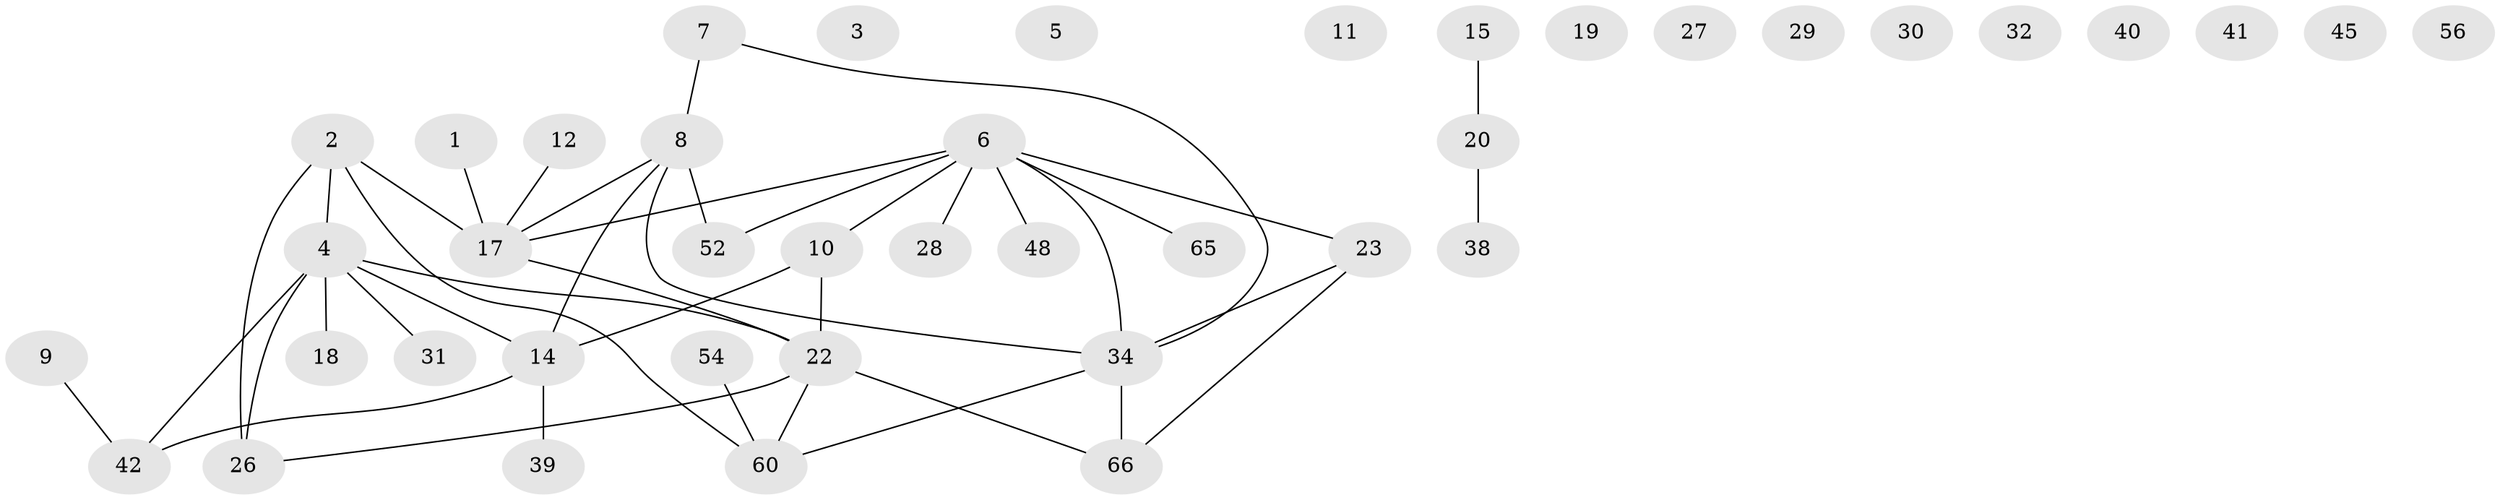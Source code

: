 // original degree distribution, {2: 0.175, 0: 0.1375, 3: 0.3125, 1: 0.2375, 6: 0.025, 4: 0.0875, 5: 0.025}
// Generated by graph-tools (version 1.1) at 2025/16/03/04/25 18:16:26]
// undirected, 41 vertices, 42 edges
graph export_dot {
graph [start="1"]
  node [color=gray90,style=filled];
  1 [super="+16+33"];
  2 [super="+24"];
  3;
  4 [super="+71+57+53"];
  5;
  6 [super="+13+80"];
  7;
  8 [super="+69+63"];
  9 [super="+21"];
  10 [super="+51"];
  11;
  12 [super="+68+73"];
  14 [super="+25"];
  15;
  17 [super="+50"];
  18;
  19;
  20 [super="+59"];
  22 [super="+61+36"];
  23 [super="+49"];
  26 [super="+43"];
  27;
  28;
  29;
  30 [super="+55"];
  31;
  32;
  34 [super="+37"];
  38 [super="+78"];
  39 [super="+47+46"];
  40;
  41;
  42 [super="+44"];
  45;
  48;
  52;
  54;
  56;
  60 [super="+62"];
  65 [super="+75"];
  66 [super="+74"];
  1 -- 17;
  2 -- 60;
  2 -- 17;
  2 -- 26;
  2 -- 4;
  4 -- 18;
  4 -- 42 [weight=2];
  4 -- 26;
  4 -- 22;
  4 -- 31;
  4 -- 14 [weight=2];
  6 -- 65;
  6 -- 34;
  6 -- 52;
  6 -- 28;
  6 -- 48;
  6 -- 10;
  6 -- 17;
  6 -- 23;
  7 -- 8;
  7 -- 34;
  8 -- 52 [weight=2];
  8 -- 17;
  8 -- 34;
  8 -- 14;
  9 -- 42;
  10 -- 22 [weight=2];
  10 -- 14;
  12 -- 17;
  14 -- 42;
  14 -- 39;
  15 -- 20;
  17 -- 22;
  20 -- 38;
  22 -- 60;
  22 -- 66;
  22 -- 26;
  23 -- 66;
  23 -- 34;
  34 -- 66;
  34 -- 60;
  54 -- 60;
}
